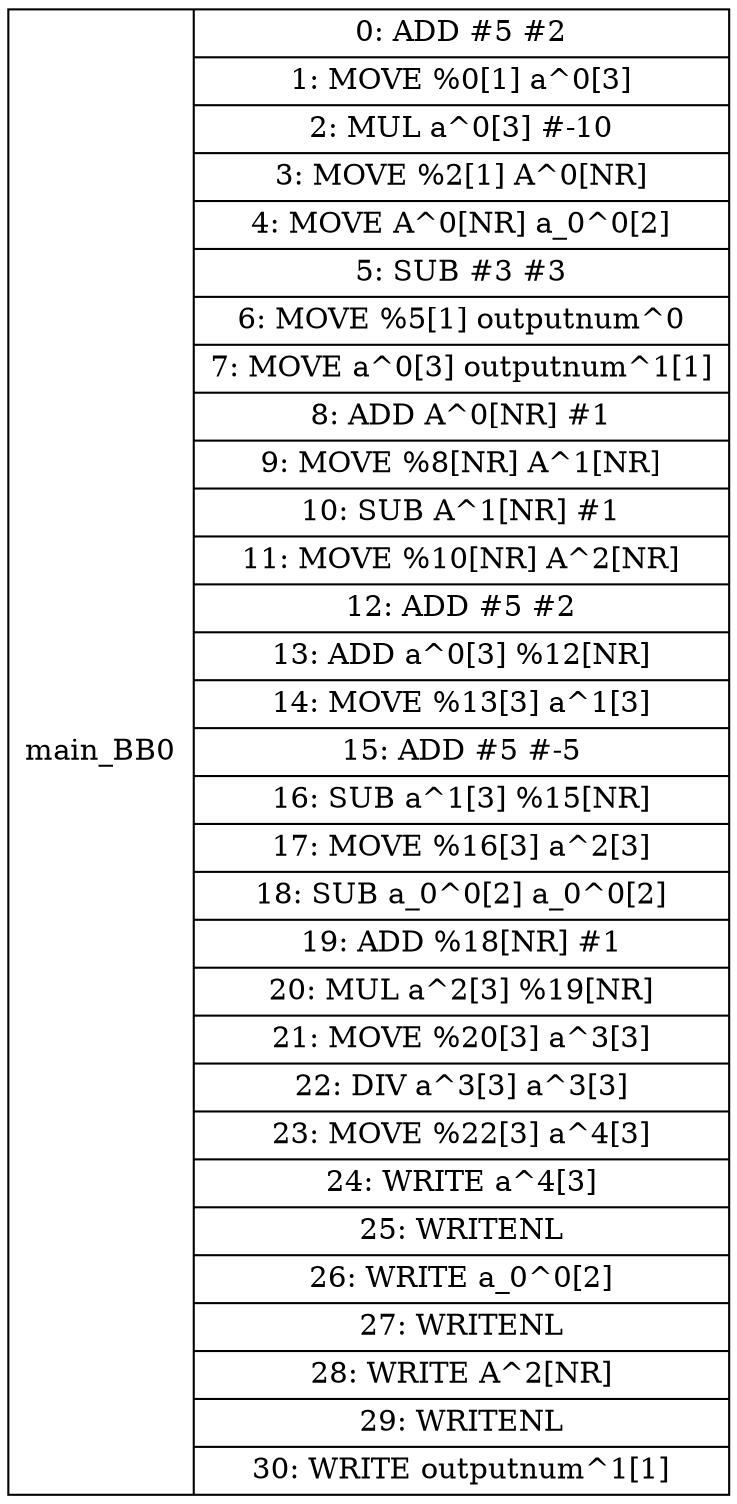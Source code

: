 diGraph G { 
main_BB0 [shape=record, label="<b>main_BB0| {0: ADD #5 #2|1: MOVE %0[1] a^0[3]|2: MUL a^0[3] #-10|3: MOVE %2[1] A^0[NR]|4: MOVE A^0[NR] a_0^0[2]|5: SUB #3 #3|6: MOVE %5[1] outputnum^0|7: MOVE a^0[3] outputnum^1[1]|8: ADD A^0[NR] #1|9: MOVE %8[NR] A^1[NR]|10: SUB A^1[NR] #1|11: MOVE %10[NR] A^2[NR]|12: ADD #5 #2|13: ADD a^0[3] %12[NR]|14: MOVE %13[3] a^1[3]|15: ADD #5 #-5|16: SUB a^1[3] %15[NR]|17: MOVE %16[3] a^2[3]|18: SUB a_0^0[2] a_0^0[2]|19: ADD %18[NR] #1|20: MUL a^2[3] %19[NR]|21: MOVE %20[3] a^3[3]|22: DIV a^3[3] a^3[3]|23: MOVE %22[3] a^4[3]|24: WRITE a^4[3]|25: WRITENL |26: WRITE a_0^0[2]|27: WRITENL |28: WRITE A^2[NR]|29: WRITENL |30: WRITE outputnum^1[1]}"];



}